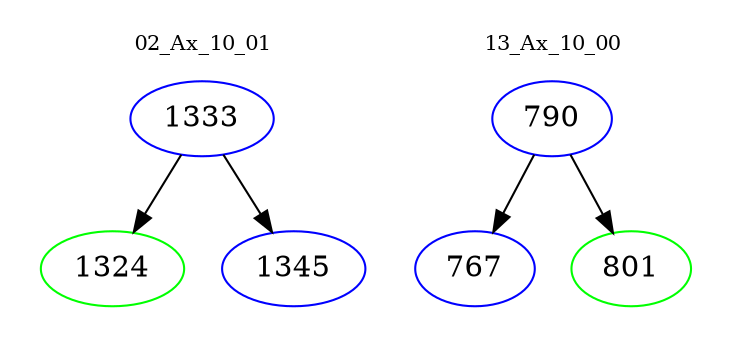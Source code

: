 digraph{
subgraph cluster_0 {
color = white
label = "02_Ax_10_01";
fontsize=10;
T0_1333 [label="1333", color="blue"]
T0_1333 -> T0_1324 [color="black"]
T0_1324 [label="1324", color="green"]
T0_1333 -> T0_1345 [color="black"]
T0_1345 [label="1345", color="blue"]
}
subgraph cluster_1 {
color = white
label = "13_Ax_10_00";
fontsize=10;
T1_790 [label="790", color="blue"]
T1_790 -> T1_767 [color="black"]
T1_767 [label="767", color="blue"]
T1_790 -> T1_801 [color="black"]
T1_801 [label="801", color="green"]
}
}
